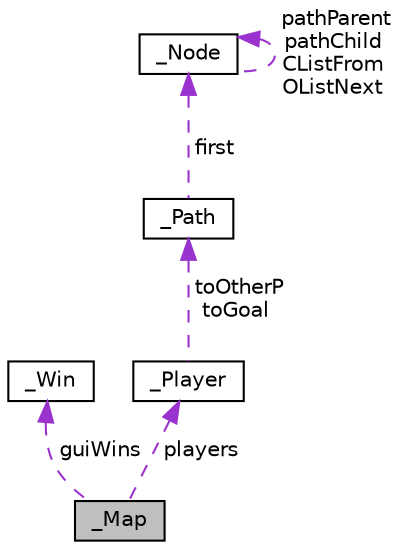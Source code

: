 digraph "_Map"
{
  edge [fontname="Helvetica",fontsize="10",labelfontname="Helvetica",labelfontsize="10"];
  node [fontname="Helvetica",fontsize="10",shape=record];
  Node1 [label="_Map",height=0.2,width=0.4,color="black", fillcolor="grey75", style="filled", fontcolor="black"];
  Node2 -> Node1 [dir="back",color="darkorchid3",fontsize="10",style="dashed",label=" guiWins" ,fontname="Helvetica"];
  Node2 [label="_Win",height=0.2,width=0.4,color="black", fillcolor="white", style="filled",URL="$d0/d4a/struct___win.html"];
  Node3 -> Node1 [dir="back",color="darkorchid3",fontsize="10",style="dashed",label=" players" ,fontname="Helvetica"];
  Node3 [label="_Player",height=0.2,width=0.4,color="black", fillcolor="white", style="filled",URL="$d4/dcb/struct___player.html"];
  Node4 -> Node3 [dir="back",color="darkorchid3",fontsize="10",style="dashed",label=" toOtherP\ntoGoal" ,fontname="Helvetica"];
  Node4 [label="_Path",height=0.2,width=0.4,color="black", fillcolor="white", style="filled",URL="$d7/d82/struct___path.html"];
  Node5 -> Node4 [dir="back",color="darkorchid3",fontsize="10",style="dashed",label=" first" ,fontname="Helvetica"];
  Node5 [label="_Node",height=0.2,width=0.4,color="black", fillcolor="white", style="filled",URL="$d0/d6e/struct___node.html"];
  Node5 -> Node5 [dir="back",color="darkorchid3",fontsize="10",style="dashed",label=" pathParent\npathChild\nCListFrom\nOListNext" ,fontname="Helvetica"];
}
